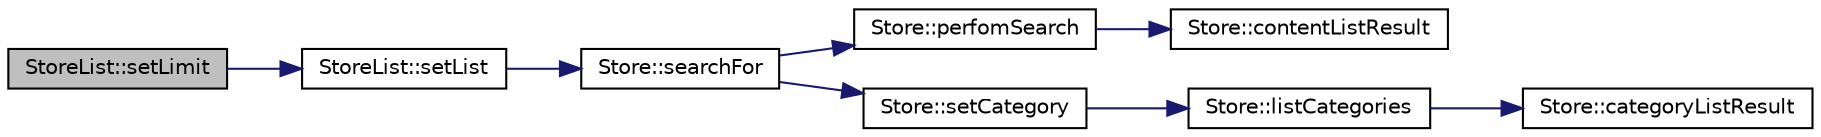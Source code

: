 digraph "StoreList::setLimit"
{
 // INTERACTIVE_SVG=YES
 // LATEX_PDF_SIZE
  edge [fontname="Helvetica",fontsize="10",labelfontname="Helvetica",labelfontsize="10"];
  node [fontname="Helvetica",fontsize="10",shape=record];
  rankdir="LR";
  Node133 [label="StoreList::setLimit",height=0.2,width=0.4,color="black", fillcolor="grey75", style="filled", fontcolor="black",tooltip=" "];
  Node133 -> Node134 [color="midnightblue",fontsize="10",style="solid",fontname="Helvetica"];
  Node134 [label="StoreList::setList",height=0.2,width=0.4,color="black", fillcolor="white", style="filled",URL="$class_store_list.html#a0fe214b10f802cd801e227f9255e73e0",tooltip=" "];
  Node134 -> Node135 [color="midnightblue",fontsize="10",style="solid",fontname="Helvetica"];
  Node135 [label="Store::searchFor",height=0.2,width=0.4,color="black", fillcolor="white", style="filled",URL="$class_store.html#ad3579d9e889c6b2f461f71e042349cb7",tooltip=" "];
  Node135 -> Node136 [color="midnightblue",fontsize="10",style="solid",fontname="Helvetica"];
  Node136 [label="Store::perfomSearch",height=0.2,width=0.4,color="black", fillcolor="white", style="filled",URL="$class_store.html#acdc85be751071eda665644b5a6c9c12a",tooltip=" "];
  Node136 -> Node137 [color="midnightblue",fontsize="10",style="solid",fontname="Helvetica"];
  Node137 [label="Store::contentListResult",height=0.2,width=0.4,color="black", fillcolor="white", style="filled",URL="$class_store.html#a447d0505d2b6f722f23ded8e4def963a",tooltip=" "];
  Node135 -> Node138 [color="midnightblue",fontsize="10",style="solid",fontname="Helvetica"];
  Node138 [label="Store::setCategory",height=0.2,width=0.4,color="black", fillcolor="white", style="filled",URL="$class_store.html#a13aac2720d700030da955510bbac91a5",tooltip=" "];
  Node138 -> Node139 [color="midnightblue",fontsize="10",style="solid",fontname="Helvetica"];
  Node139 [label="Store::listCategories",height=0.2,width=0.4,color="black", fillcolor="white", style="filled",URL="$class_store.html#af310978a22b527f740f87ea21efced44",tooltip=" "];
  Node139 -> Node140 [color="midnightblue",fontsize="10",style="solid",fontname="Helvetica"];
  Node140 [label="Store::categoryListResult",height=0.2,width=0.4,color="black", fillcolor="white", style="filled",URL="$class_store.html#a715d8d3bdf4d43a915ae8e9c9bd166fe",tooltip=" "];
}

